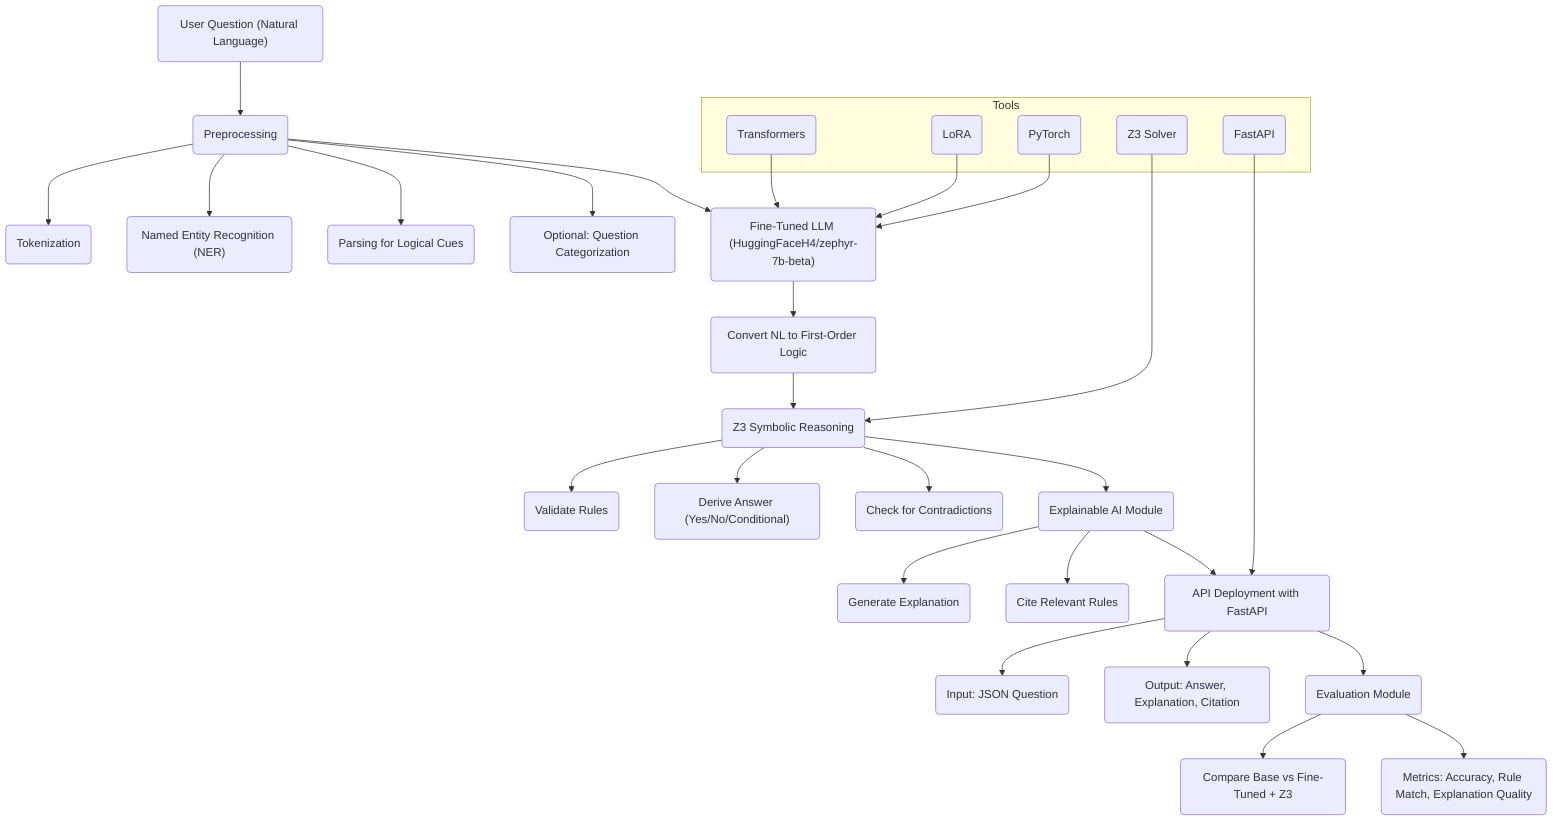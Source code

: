 flowchart TD
  A("User Question (Natural Language)") --> B("Preprocessing")
  B --> B1("Tokenization")
  B --> B2("Named Entity Recognition (NER)")
  B --> B3("Parsing for Logical Cues")
  B --> B4("Optional: Question Categorization")

  B --> C("Fine-Tuned LLM (HuggingFaceH4/zephyr-7b-beta)")
  C --> C1("Convert NL to First-Order Logic")

  C1 --> D("Z3 Symbolic Reasoning")
  D --> D1("Validate Rules")
  D --> D2("Derive Answer (Yes/No/Conditional)")
  D --> D3("Check for Contradictions")

  D --> E("Explainable AI Module")
  E --> E1("Generate Explanation")
  E --> E2("Cite Relevant Rules")

  E --> F("API Deployment with FastAPI")
  F --> F1("Input: JSON Question")
  F --> F2("Output: Answer, Explanation, Citation")

  F --> G("Evaluation Module")
  G --> G1("Compare Base vs Fine-Tuned + Z3")
  G --> G2("Metrics: Accuracy, Rule Match, Explanation Quality")

  subgraph Tools
    T1("Transformers")
    T2("Z3 Solver")
    T3("LoRA")
    T4("FastAPI")
    T5("PyTorch")
  end

  T1 --> C
  T2 --> D
  T3 --> C
  T4 --> F
  T5 --> C
